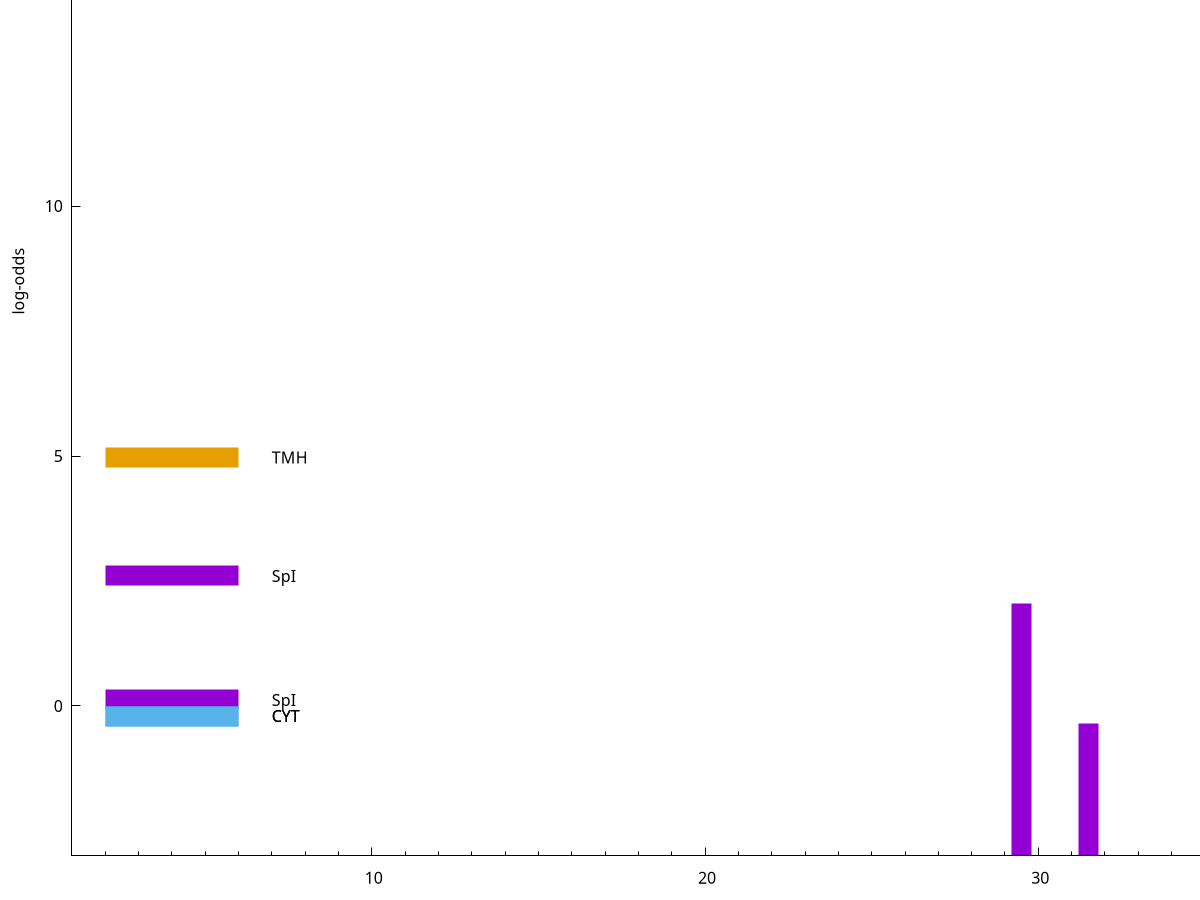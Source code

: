 set title "LipoP predictions for SRR5666568.gff"
set size 2., 1.4
set xrange [1:70] 
set mxtics 10
set yrange [-3:20]
set y2range [0:23]
set ylabel "log-odds"
set term postscript eps color solid "Helvetica" 30
set output "SRR5666568.gff571.eps"
set arrow from 2,16.9829 to 6,16.9829 nohead lt 4 lw 20
set label "TMH" at 7,16.9829
set arrow from 2,4.97187 to 6,4.97187 nohead lt 4 lw 20
set label "TMH" at 7,4.97187
set arrow from 2,2.60049 to 6,2.60049 nohead lt 1 lw 20
set label "SpI" at 7,2.60049
set arrow from 2,0.121411 to 6,0.121411 nohead lt 1 lw 20
set label "SpI" at 7,0.121411
set arrow from 2,-0.200913 to 6,-0.200913 nohead lt 3 lw 20
set label "CYT" at 7,-0.200913
set arrow from 2,-0.200913 to 6,-0.200913 nohead lt 3 lw 20
set label "CYT" at 7,-0.200913
set arrow from 2,16.9829 to 6,16.9829 nohead lt 4 lw 20
set label "TMH" at 7,16.9829
# NOTE: The scores below are the log-odds scores with the threshold
# NOTE: subtracted (a hack to make gnuplot make the histogram all
# NOTE: look nice).
plot "-" axes x1y2 title "" with impulses lt 1 lw 20
29.500000 5.045760
39.500000 2.783153
42.500000 2.781001
31.500000 2.655511
43.500000 0.331890
e
exit
